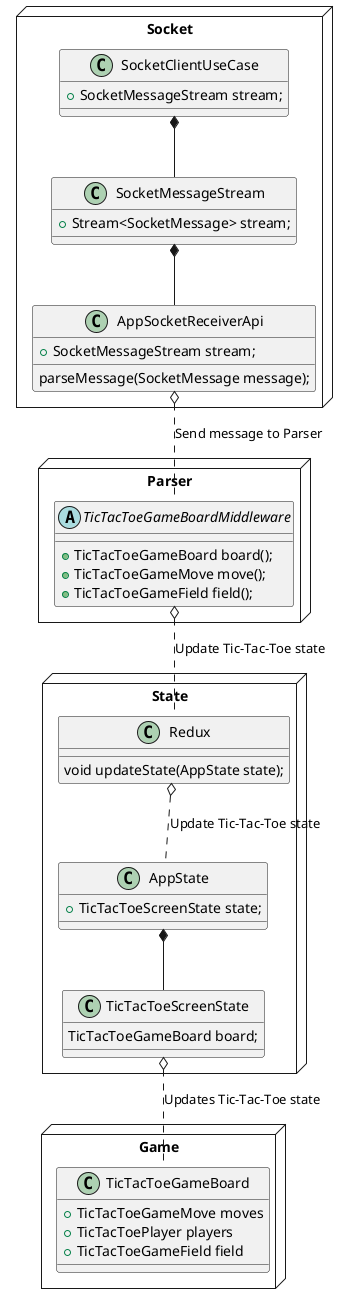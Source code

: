 @startuml
'https://plantuml.com/class-diagram

package Socket <<Node>> {

    class SocketMessageStream {
        + Stream<SocketMessage> stream;
    }

    class SocketClientUseCase {
       + SocketMessageStream stream;
    }

    class AppSocketReceiverApi {
      + SocketMessageStream stream;
      parseMessage(SocketMessage message);
    }

}

package Parser <<Node>> {

    abstract class TicTacToeGameBoardMiddleware {
      + TicTacToeGameBoard board();
      + TicTacToeGameMove move();
      + TicTacToeGameField field();
     }
}

package State <<Node>> {
    class Redux {
        void updateState(AppState state);
    }

    class AppState {
      + TicTacToeScreenState state;
    }

    class TicTacToeScreenState {
        TicTacToeGameBoard board;
    }
}

AppState *-- TicTacToeScreenState

AppSocketReceiverApi o.. TicTacToeGameBoardMiddleware : Send message to Parser
TicTacToeGameBoardMiddleware o.. Redux : Update Tic-Tac-Toe state
Redux o.. AppState : Update Tic-Tac-Toe state

SocketClientUseCase *-- SocketMessageStream
SocketMessageStream *-- AppSocketReceiverApi

package Game <<Node>> {

    class TicTacToeGameBoard {
        + TicTacToeGameMove moves
        + TicTacToePlayer players
        + TicTacToeGameField field
    }

}


TicTacToeScreenState o.. TicTacToeGameBoard : Updates Tic-Tac-Toe state

@enduml
